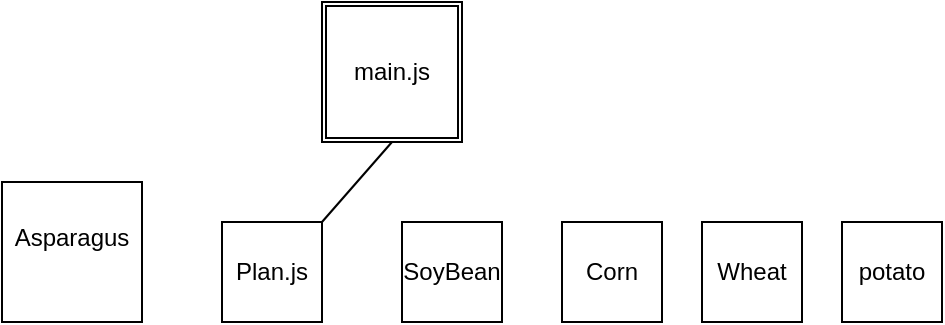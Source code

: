 <mxfile>
    <diagram id="r6o-PPFSaccZSh0x_6Jx" name="Page-1">
        <mxGraphModel dx="1484" dy="779" grid="1" gridSize="10" guides="1" tooltips="1" connect="1" arrows="1" fold="1" page="1" pageScale="1" pageWidth="850" pageHeight="1100" math="0" shadow="0">
            <root>
                <mxCell id="0"/>
                <mxCell id="1" parent="0"/>
                <mxCell id="2" value="main.js" style="shape=ext;double=1;whiteSpace=wrap;html=1;aspect=fixed;" vertex="1" parent="1">
                    <mxGeometry x="-420" y="170" width="70" height="70" as="geometry"/>
                </mxCell>
                <mxCell id="21" value="Plan.js" style="whiteSpace=wrap;html=1;aspect=fixed;gradientColor=none;align=center;verticalAlign=middle;" vertex="1" parent="1">
                    <mxGeometry x="-470" y="280" width="50" height="50" as="geometry"/>
                </mxCell>
                <mxCell id="22" value="" style="endArrow=none;html=1;exitX=1;exitY=0;exitDx=0;exitDy=0;entryX=0.5;entryY=1;entryDx=0;entryDy=0;" edge="1" parent="1" source="21" target="2">
                    <mxGeometry width="50" height="50" relative="1" as="geometry">
                        <mxPoint x="-240" y="580" as="sourcePoint"/>
                        <mxPoint x="-190" y="530" as="targetPoint"/>
                    </mxGeometry>
                </mxCell>
                <mxCell id="23" value="&lt;div&gt;SoyBean&lt;/div&gt;" style="whiteSpace=wrap;html=1;aspect=fixed;gradientColor=none;align=center;verticalAlign=middle;" vertex="1" parent="1">
                    <mxGeometry x="-380" y="280" width="50" height="50" as="geometry"/>
                </mxCell>
                <mxCell id="24" value="&lt;div&gt;Corn&lt;/div&gt;" style="whiteSpace=wrap;html=1;aspect=fixed;gradientColor=none;align=center;verticalAlign=middle;" vertex="1" parent="1">
                    <mxGeometry x="-300" y="280" width="50" height="50" as="geometry"/>
                </mxCell>
                <mxCell id="25" value="&lt;div&gt;Asparagus&lt;/div&gt;&lt;div&gt;&lt;br&gt;&lt;/div&gt;" style="whiteSpace=wrap;html=1;aspect=fixed;gradientColor=none;align=center;verticalAlign=middle;" vertex="1" parent="1">
                    <mxGeometry x="-580" y="260" width="70" height="70" as="geometry"/>
                </mxCell>
                <mxCell id="26" value="&lt;div&gt;Wheat&lt;/div&gt;" style="whiteSpace=wrap;html=1;aspect=fixed;gradientColor=none;align=center;verticalAlign=middle;" vertex="1" parent="1">
                    <mxGeometry x="-230" y="280" width="50" height="50" as="geometry"/>
                </mxCell>
                <mxCell id="27" value="potato" style="whiteSpace=wrap;html=1;aspect=fixed;gradientColor=none;align=center;verticalAlign=middle;" vertex="1" parent="1">
                    <mxGeometry x="-160" y="280" width="50" height="50" as="geometry"/>
                </mxCell>
            </root>
        </mxGraphModel>
    </diagram>
</mxfile>